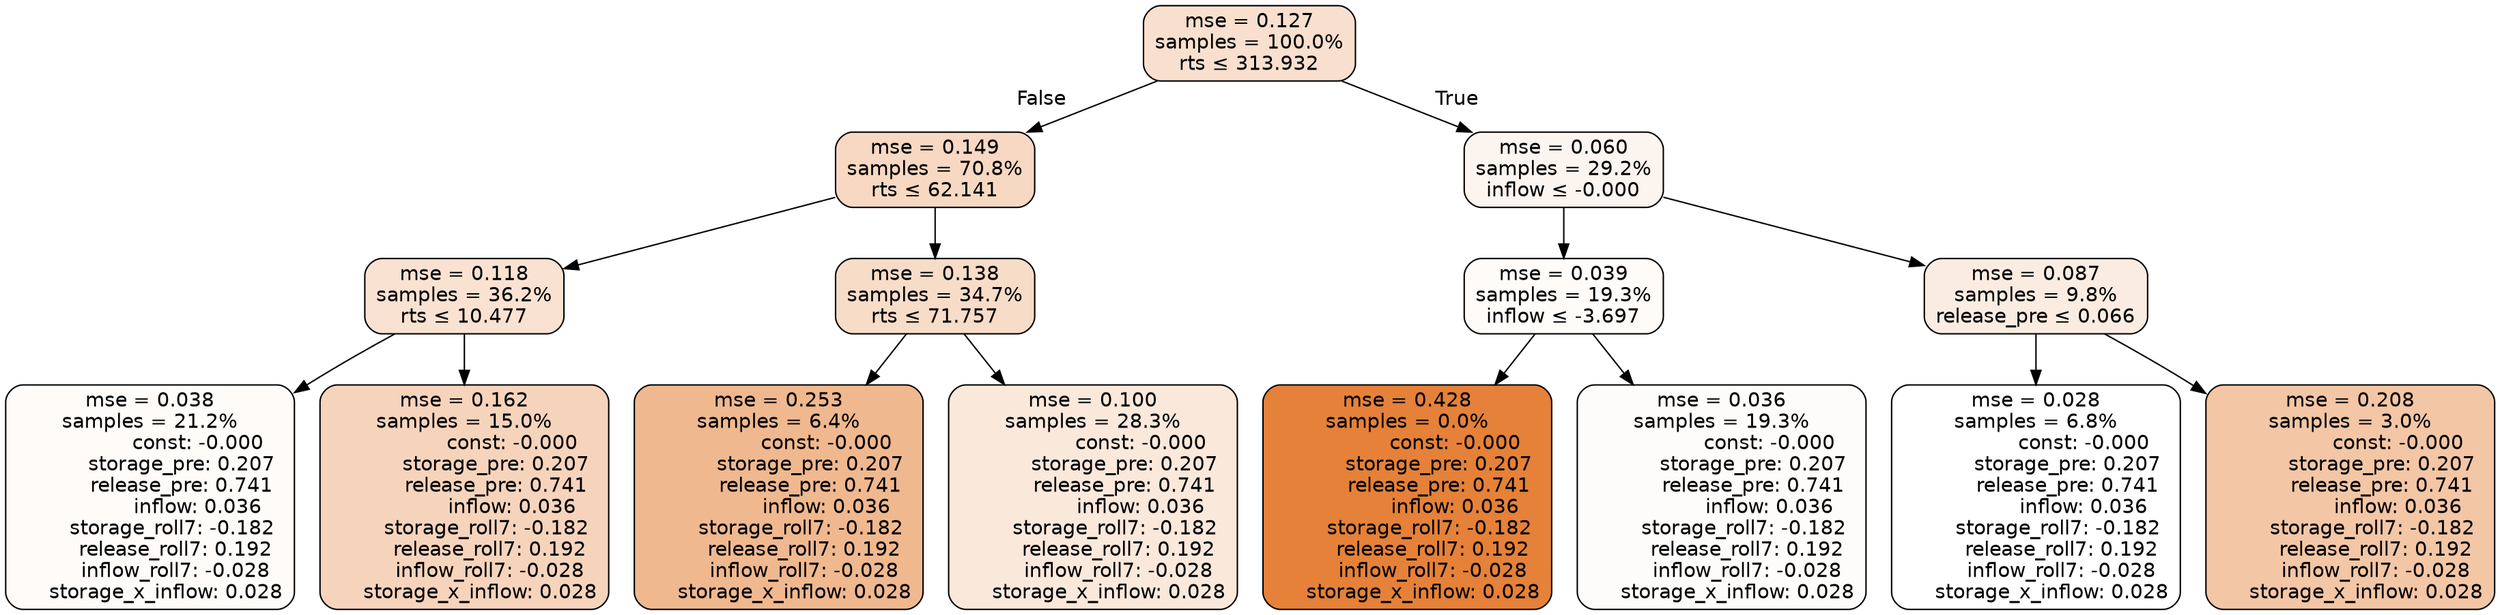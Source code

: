 digraph tree {
node [shape=rectangle, style="filled, rounded", color="black", fontname=helvetica] ;
edge [fontname=helvetica] ;
	"0" [label="mse = 0.127
samples = 100.0%
rts &le; 313.932", fillcolor="#f8dfce"]
	"1" [label="mse = 0.149
samples = 70.8%
rts &le; 62.141", fillcolor="#f7d8c2"]
	"2" [label="mse = 0.118
samples = 36.2%
rts &le; 10.477", fillcolor="#f9e2d2"]
	"3" [label="mse = 0.038
samples = 21.2%
               const: -0.000
          storage_pre: 0.207
          release_pre: 0.741
               inflow: 0.036
       storage_roll7: -0.182
        release_roll7: 0.192
        inflow_roll7: -0.028
     storage_x_inflow: 0.028", fillcolor="#fefbf9"]
	"4" [label="mse = 0.162
samples = 15.0%
               const: -0.000
          storage_pre: 0.207
          release_pre: 0.741
               inflow: 0.036
       storage_roll7: -0.182
        release_roll7: 0.192
        inflow_roll7: -0.028
     storage_x_inflow: 0.028", fillcolor="#f6d4bc"]
	"5" [label="mse = 0.138
samples = 34.7%
rts &le; 71.757", fillcolor="#f7dcc8"]
	"6" [label="mse = 0.253
samples = 6.4%
               const: -0.000
          storage_pre: 0.207
          release_pre: 0.741
               inflow: 0.036
       storage_roll7: -0.182
        release_roll7: 0.192
        inflow_roll7: -0.028
     storage_x_inflow: 0.028", fillcolor="#f0b88f"]
	"7" [label="mse = 0.100
samples = 28.3%
               const: -0.000
          storage_pre: 0.207
          release_pre: 0.741
               inflow: 0.036
       storage_roll7: -0.182
        release_roll7: 0.192
        inflow_roll7: -0.028
     storage_x_inflow: 0.028", fillcolor="#fae8db"]
	"8" [label="mse = 0.060
samples = 29.2%
inflow &le; -0.000", fillcolor="#fcf4ef"]
	"9" [label="mse = 0.039
samples = 19.3%
inflow &le; -3.697", fillcolor="#fefbf9"]
	"10" [label="mse = 0.428
samples = 0.0%
               const: -0.000
          storage_pre: 0.207
          release_pre: 0.741
               inflow: 0.036
       storage_roll7: -0.182
        release_roll7: 0.192
        inflow_roll7: -0.028
     storage_x_inflow: 0.028", fillcolor="#e58139"]
	"11" [label="mse = 0.036
samples = 19.3%
               const: -0.000
          storage_pre: 0.207
          release_pre: 0.741
               inflow: 0.036
       storage_roll7: -0.182
        release_roll7: 0.192
        inflow_roll7: -0.028
     storage_x_inflow: 0.028", fillcolor="#fefcfa"]
	"12" [label="mse = 0.087
samples = 9.8%
release_pre &le; 0.066", fillcolor="#fbece1"]
	"13" [label="mse = 0.028
samples = 6.8%
               const: -0.000
          storage_pre: 0.207
          release_pre: 0.741
               inflow: 0.036
       storage_roll7: -0.182
        release_roll7: 0.192
        inflow_roll7: -0.028
     storage_x_inflow: 0.028", fillcolor="#ffffff"]
	"14" [label="mse = 0.208
samples = 3.0%
               const: -0.000
          storage_pre: 0.207
          release_pre: 0.741
               inflow: 0.036
       storage_roll7: -0.182
        release_roll7: 0.192
        inflow_roll7: -0.028
     storage_x_inflow: 0.028", fillcolor="#f3c6a5"]

	"0" -> "1" [labeldistance=2.5, labelangle=45, headlabel="False"]
	"1" -> "2"
	"2" -> "3"
	"2" -> "4"
	"1" -> "5"
	"5" -> "6"
	"5" -> "7"
	"0" -> "8" [labeldistance=2.5, labelangle=-45, headlabel="True"]
	"8" -> "9"
	"9" -> "10"
	"9" -> "11"
	"8" -> "12"
	"12" -> "13"
	"12" -> "14"
}